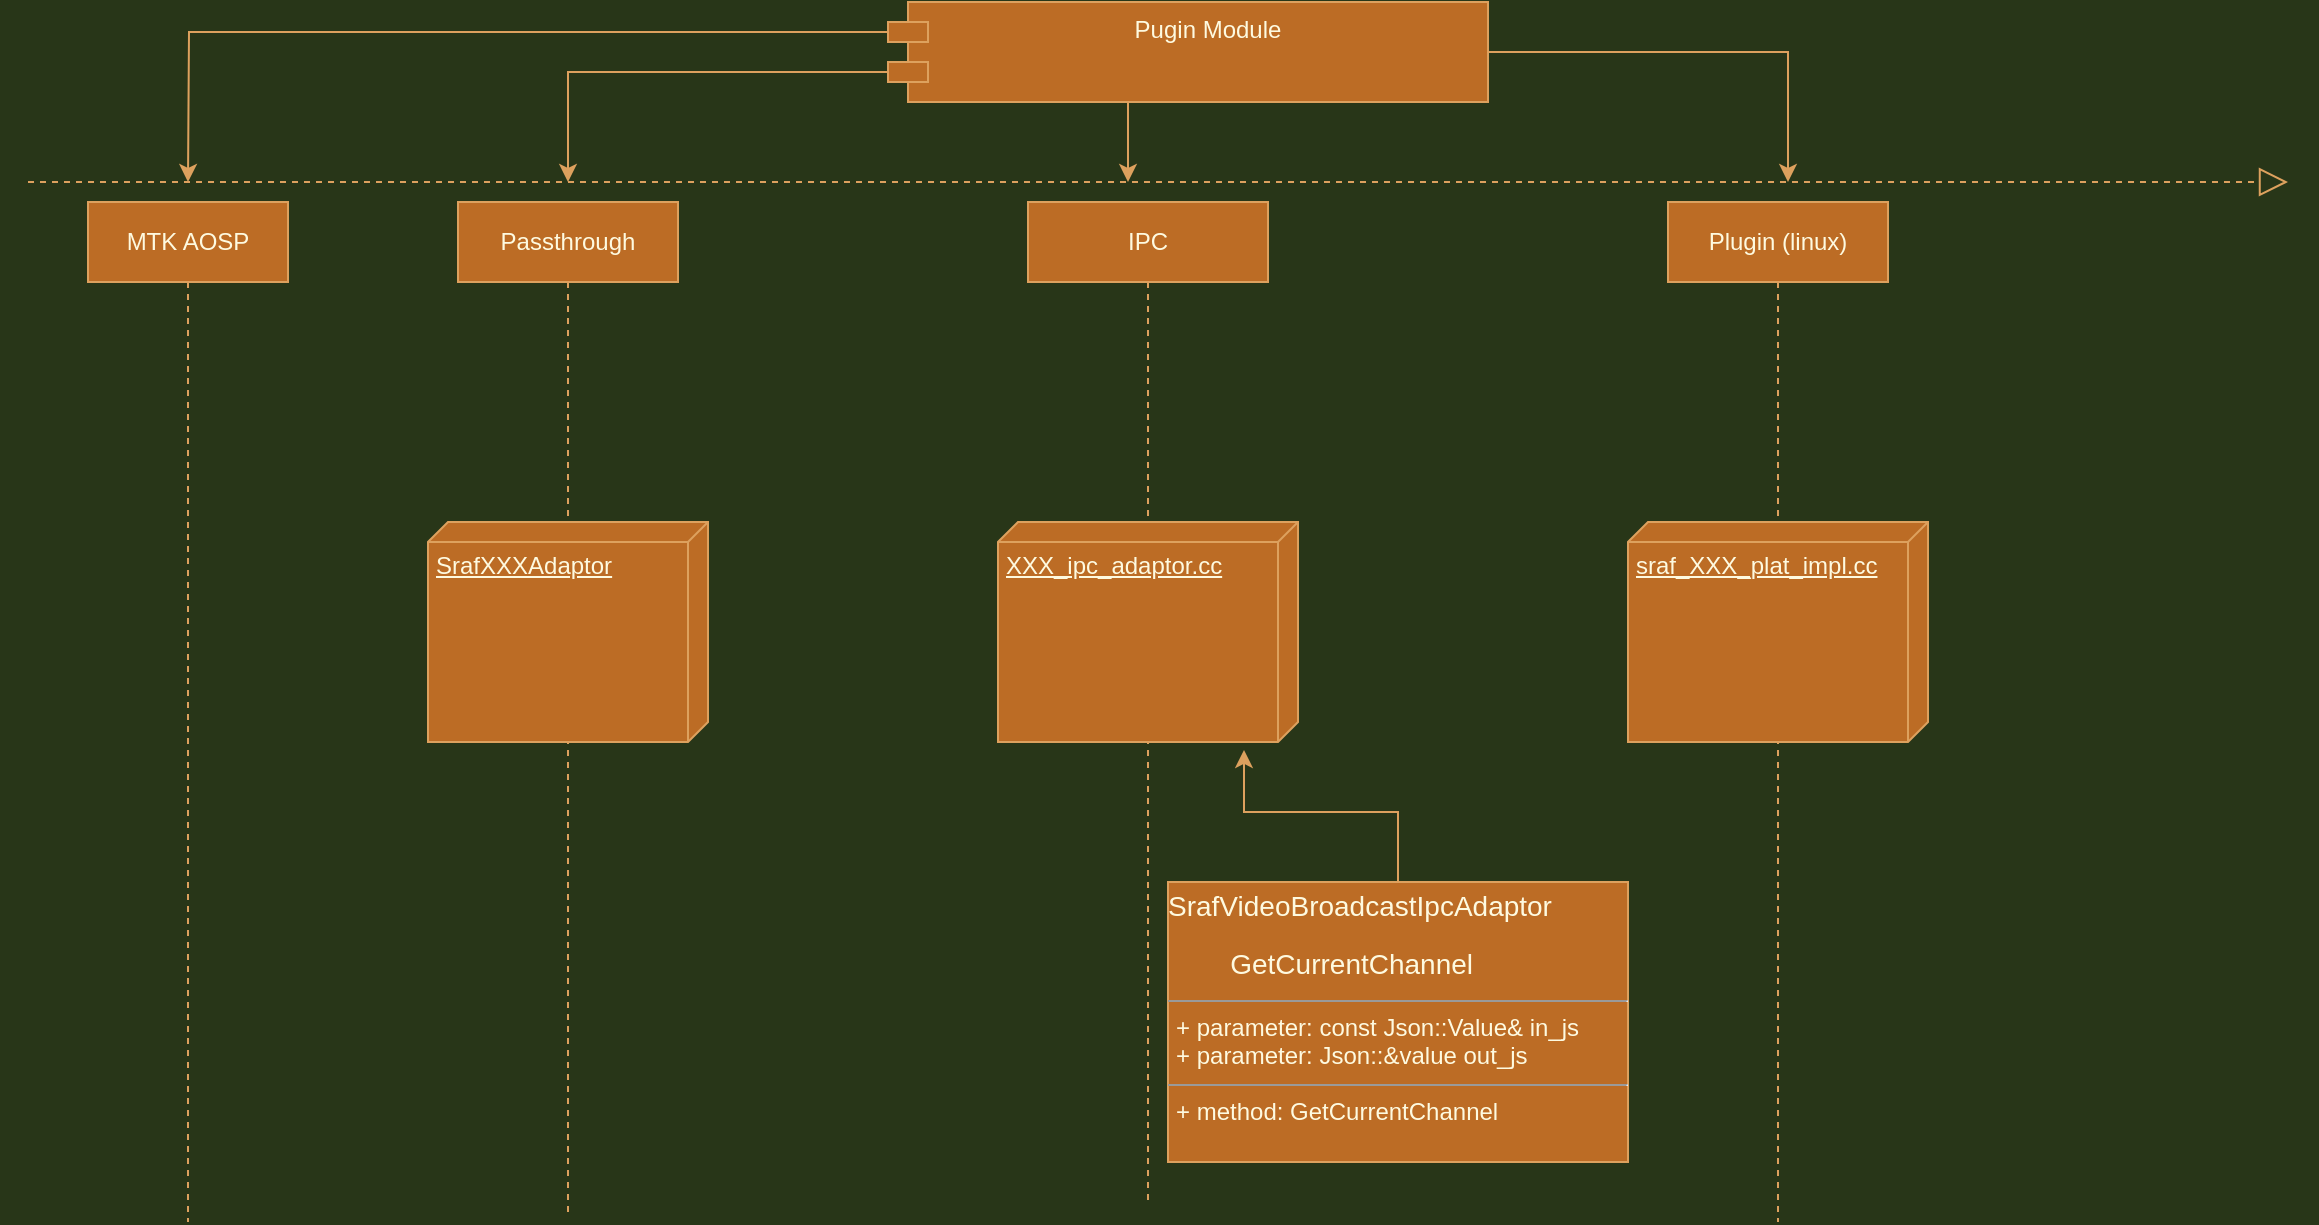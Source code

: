 <mxfile version="14.2.9" type="github"><diagram id="pVA0mR21FVlTo7b2IBsC" name="Page-1"><mxGraphModel dx="2249" dy="794" grid="1" gridSize="10" guides="1" tooltips="1" connect="1" arrows="1" fold="1" page="1" pageScale="1" pageWidth="827" pageHeight="1169" background="#283618" math="0" shadow="0"><root><mxCell id="0"/><mxCell id="1" parent="0"/><mxCell id="Jtt0ohWy_t0NxDqPSCrd-1" value="MTK AOSP" style="shape=umlLifeline;perimeter=lifelinePerimeter;whiteSpace=wrap;html=1;container=1;collapsible=0;recursiveResize=0;outlineConnect=0;fillColor=#BC6C25;strokeColor=#DDA15E;fontColor=#FEFAE0;" parent="1" vertex="1"><mxGeometry x="-250" y="160" width="100" height="510" as="geometry"/></mxCell><mxCell id="Jtt0ohWy_t0NxDqPSCrd-2" value="Passthrough" style="shape=umlLifeline;perimeter=lifelinePerimeter;whiteSpace=wrap;html=1;container=1;collapsible=0;recursiveResize=0;outlineConnect=0;fillColor=#BC6C25;strokeColor=#DDA15E;fontColor=#FEFAE0;" parent="1" vertex="1"><mxGeometry x="-65" y="160" width="110" height="505" as="geometry"/></mxCell><mxCell id="Jtt0ohWy_t0NxDqPSCrd-3" style="edgeStyle=orthogonalEdgeStyle;rounded=0;orthogonalLoop=1;jettySize=auto;html=1;exitX=0;exitY=0;exitDx=0;exitDy=15;exitPerimeter=0;strokeColor=#DDA15E;fontColor=#FEFAE0;labelBackgroundColor=#283618;" parent="1" source="Jtt0ohWy_t0NxDqPSCrd-7" edge="1"><mxGeometry relative="1" as="geometry"><mxPoint x="-200" y="150" as="targetPoint"/></mxGeometry></mxCell><mxCell id="Jtt0ohWy_t0NxDqPSCrd-4" style="edgeStyle=orthogonalEdgeStyle;rounded=0;orthogonalLoop=1;jettySize=auto;html=1;exitX=0;exitY=0;exitDx=0;exitDy=35;exitPerimeter=0;strokeColor=#DDA15E;fontColor=#FEFAE0;labelBackgroundColor=#283618;" parent="1" source="Jtt0ohWy_t0NxDqPSCrd-7" edge="1"><mxGeometry relative="1" as="geometry"><mxPoint x="-10" y="150" as="targetPoint"/><Array as="points"><mxPoint x="-10" y="95"/><mxPoint x="-10" y="150"/></Array></mxGeometry></mxCell><mxCell id="Jtt0ohWy_t0NxDqPSCrd-5" style="edgeStyle=orthogonalEdgeStyle;rounded=0;orthogonalLoop=1;jettySize=auto;html=1;exitX=0.25;exitY=1;exitDx=0;exitDy=0;strokeColor=#DDA15E;fontColor=#FEFAE0;labelBackgroundColor=#283618;" parent="1" source="Jtt0ohWy_t0NxDqPSCrd-7" edge="1"><mxGeometry relative="1" as="geometry"><mxPoint x="270" y="150" as="targetPoint"/><Array as="points"><mxPoint x="270" y="110"/></Array></mxGeometry></mxCell><mxCell id="Jtt0ohWy_t0NxDqPSCrd-6" style="edgeStyle=orthogonalEdgeStyle;rounded=0;orthogonalLoop=1;jettySize=auto;html=1;exitX=1;exitY=0.5;exitDx=0;exitDy=0;strokeColor=#DDA15E;fontColor=#FEFAE0;labelBackgroundColor=#283618;" parent="1" source="Jtt0ohWy_t0NxDqPSCrd-7" edge="1"><mxGeometry relative="1" as="geometry"><mxPoint x="600" y="150" as="targetPoint"/><Array as="points"><mxPoint x="600" y="85"/><mxPoint x="600" y="150"/></Array></mxGeometry></mxCell><mxCell id="Jtt0ohWy_t0NxDqPSCrd-7" value="Pugin Module" style="shape=module;align=left;spacingLeft=20;align=center;verticalAlign=top;fillColor=#BC6C25;strokeColor=#DDA15E;fontColor=#FEFAE0;" parent="1" vertex="1"><mxGeometry x="150" y="60" width="300" height="50" as="geometry"/></mxCell><mxCell id="Jtt0ohWy_t0NxDqPSCrd-8" value="IPC" style="shape=umlLifeline;perimeter=lifelinePerimeter;whiteSpace=wrap;html=1;container=1;collapsible=0;recursiveResize=0;outlineConnect=0;fillColor=#BC6C25;strokeColor=#DDA15E;fontColor=#FEFAE0;" parent="1" vertex="1"><mxGeometry x="220" y="160" width="120" height="500" as="geometry"/></mxCell><mxCell id="Jtt0ohWy_t0NxDqPSCrd-9" value="XXX_ipc_adaptor.cc" style="verticalAlign=top;align=left;spacingTop=8;spacingLeft=2;spacingRight=12;shape=cube;size=10;direction=south;fontStyle=4;html=1;fillColor=#BC6C25;strokeColor=#DDA15E;fontColor=#FEFAE0;" parent="Jtt0ohWy_t0NxDqPSCrd-8" vertex="1"><mxGeometry x="-15" y="160" width="150" height="110" as="geometry"/></mxCell><mxCell id="Jtt0ohWy_t0NxDqPSCrd-10" value="SrafXXXAdaptor" style="verticalAlign=top;align=left;spacingTop=8;spacingLeft=2;spacingRight=12;shape=cube;size=10;direction=south;fontStyle=4;html=1;fillColor=#BC6C25;strokeColor=#DDA15E;fontColor=#FEFAE0;" parent="1" vertex="1"><mxGeometry x="-80" y="320" width="140" height="110" as="geometry"/></mxCell><mxCell id="Jtt0ohWy_t0NxDqPSCrd-11" style="edgeStyle=orthogonalEdgeStyle;rounded=0;orthogonalLoop=1;jettySize=auto;html=1;entryX=1.036;entryY=0.18;entryDx=0;entryDy=0;entryPerimeter=0;strokeColor=#DDA15E;fontColor=#FEFAE0;labelBackgroundColor=#283618;" parent="1" source="Jtt0ohWy_t0NxDqPSCrd-12" target="Jtt0ohWy_t0NxDqPSCrd-9" edge="1"><mxGeometry relative="1" as="geometry"/></mxCell><mxCell id="Jtt0ohWy_t0NxDqPSCrd-12" value="&lt;div style=&quot;line-height: 1.75 ; font-size: 14px&quot;&gt;SrafVideoBroadcastIpcAdaptor&lt;/div&gt;&lt;p style=&quot;margin: 0px ; margin-top: 4px ; text-align: center&quot;&gt;&lt;/p&gt;&lt;div style=&quot;text-align: left ; line-height: 1.75 ; font-size: 14px&quot;&gt;&amp;nbsp; &amp;nbsp; &amp;nbsp; &amp;nbsp; GetCurrentChannel&lt;/div&gt;&lt;hr size=&quot;1&quot;&gt;&lt;p style=&quot;margin: 0px ; margin-left: 4px&quot;&gt;+ parameter:&amp;nbsp;const Json::Value&amp;amp; in_js&lt;br&gt;+ parameter&lt;span&gt;: Json::&amp;amp;value out_js&lt;/span&gt;&lt;/p&gt;&lt;hr size=&quot;1&quot;&gt;&lt;p style=&quot;margin: 0px ; margin-left: 4px&quot;&gt;+ method:&amp;nbsp;GetCurrentChannel&lt;br&gt;&lt;/p&gt;" style="verticalAlign=top;align=left;overflow=fill;fontSize=12;fontFamily=Helvetica;html=1;fillColor=#BC6C25;strokeColor=#DDA15E;fontColor=#FEFAE0;" parent="1" vertex="1"><mxGeometry x="290" y="500" width="230" height="140" as="geometry"/></mxCell><mxCell id="Jtt0ohWy_t0NxDqPSCrd-13" value="Plugin (linux)" style="shape=umlLifeline;perimeter=lifelinePerimeter;whiteSpace=wrap;html=1;container=1;collapsible=0;recursiveResize=0;outlineConnect=0;fillColor=#BC6C25;strokeColor=#DDA15E;fontColor=#FEFAE0;" parent="1" vertex="1"><mxGeometry x="540" y="160" width="110" height="510" as="geometry"/></mxCell><mxCell id="Jtt0ohWy_t0NxDqPSCrd-14" value="sraf_XXX_plat_impl.cc" style="verticalAlign=top;align=left;spacingTop=8;spacingLeft=2;spacingRight=12;shape=cube;size=10;direction=south;fontStyle=4;html=1;fillColor=#BC6C25;strokeColor=#DDA15E;fontColor=#FEFAE0;" parent="1" vertex="1"><mxGeometry x="520" y="320" width="150" height="110" as="geometry"/></mxCell><mxCell id="Jtt0ohWy_t0NxDqPSCrd-15" value="" style="endArrow=block;dashed=1;endFill=0;endSize=12;html=1;strokeColor=#DDA15E;fillColor=#BC6C25;fontColor=#FEFAE0;labelBackgroundColor=#283618;" parent="1" edge="1"><mxGeometry width="160" relative="1" as="geometry"><mxPoint x="-280" y="150" as="sourcePoint"/><mxPoint x="850" y="150" as="targetPoint"/></mxGeometry></mxCell></root></mxGraphModel></diagram></mxfile>